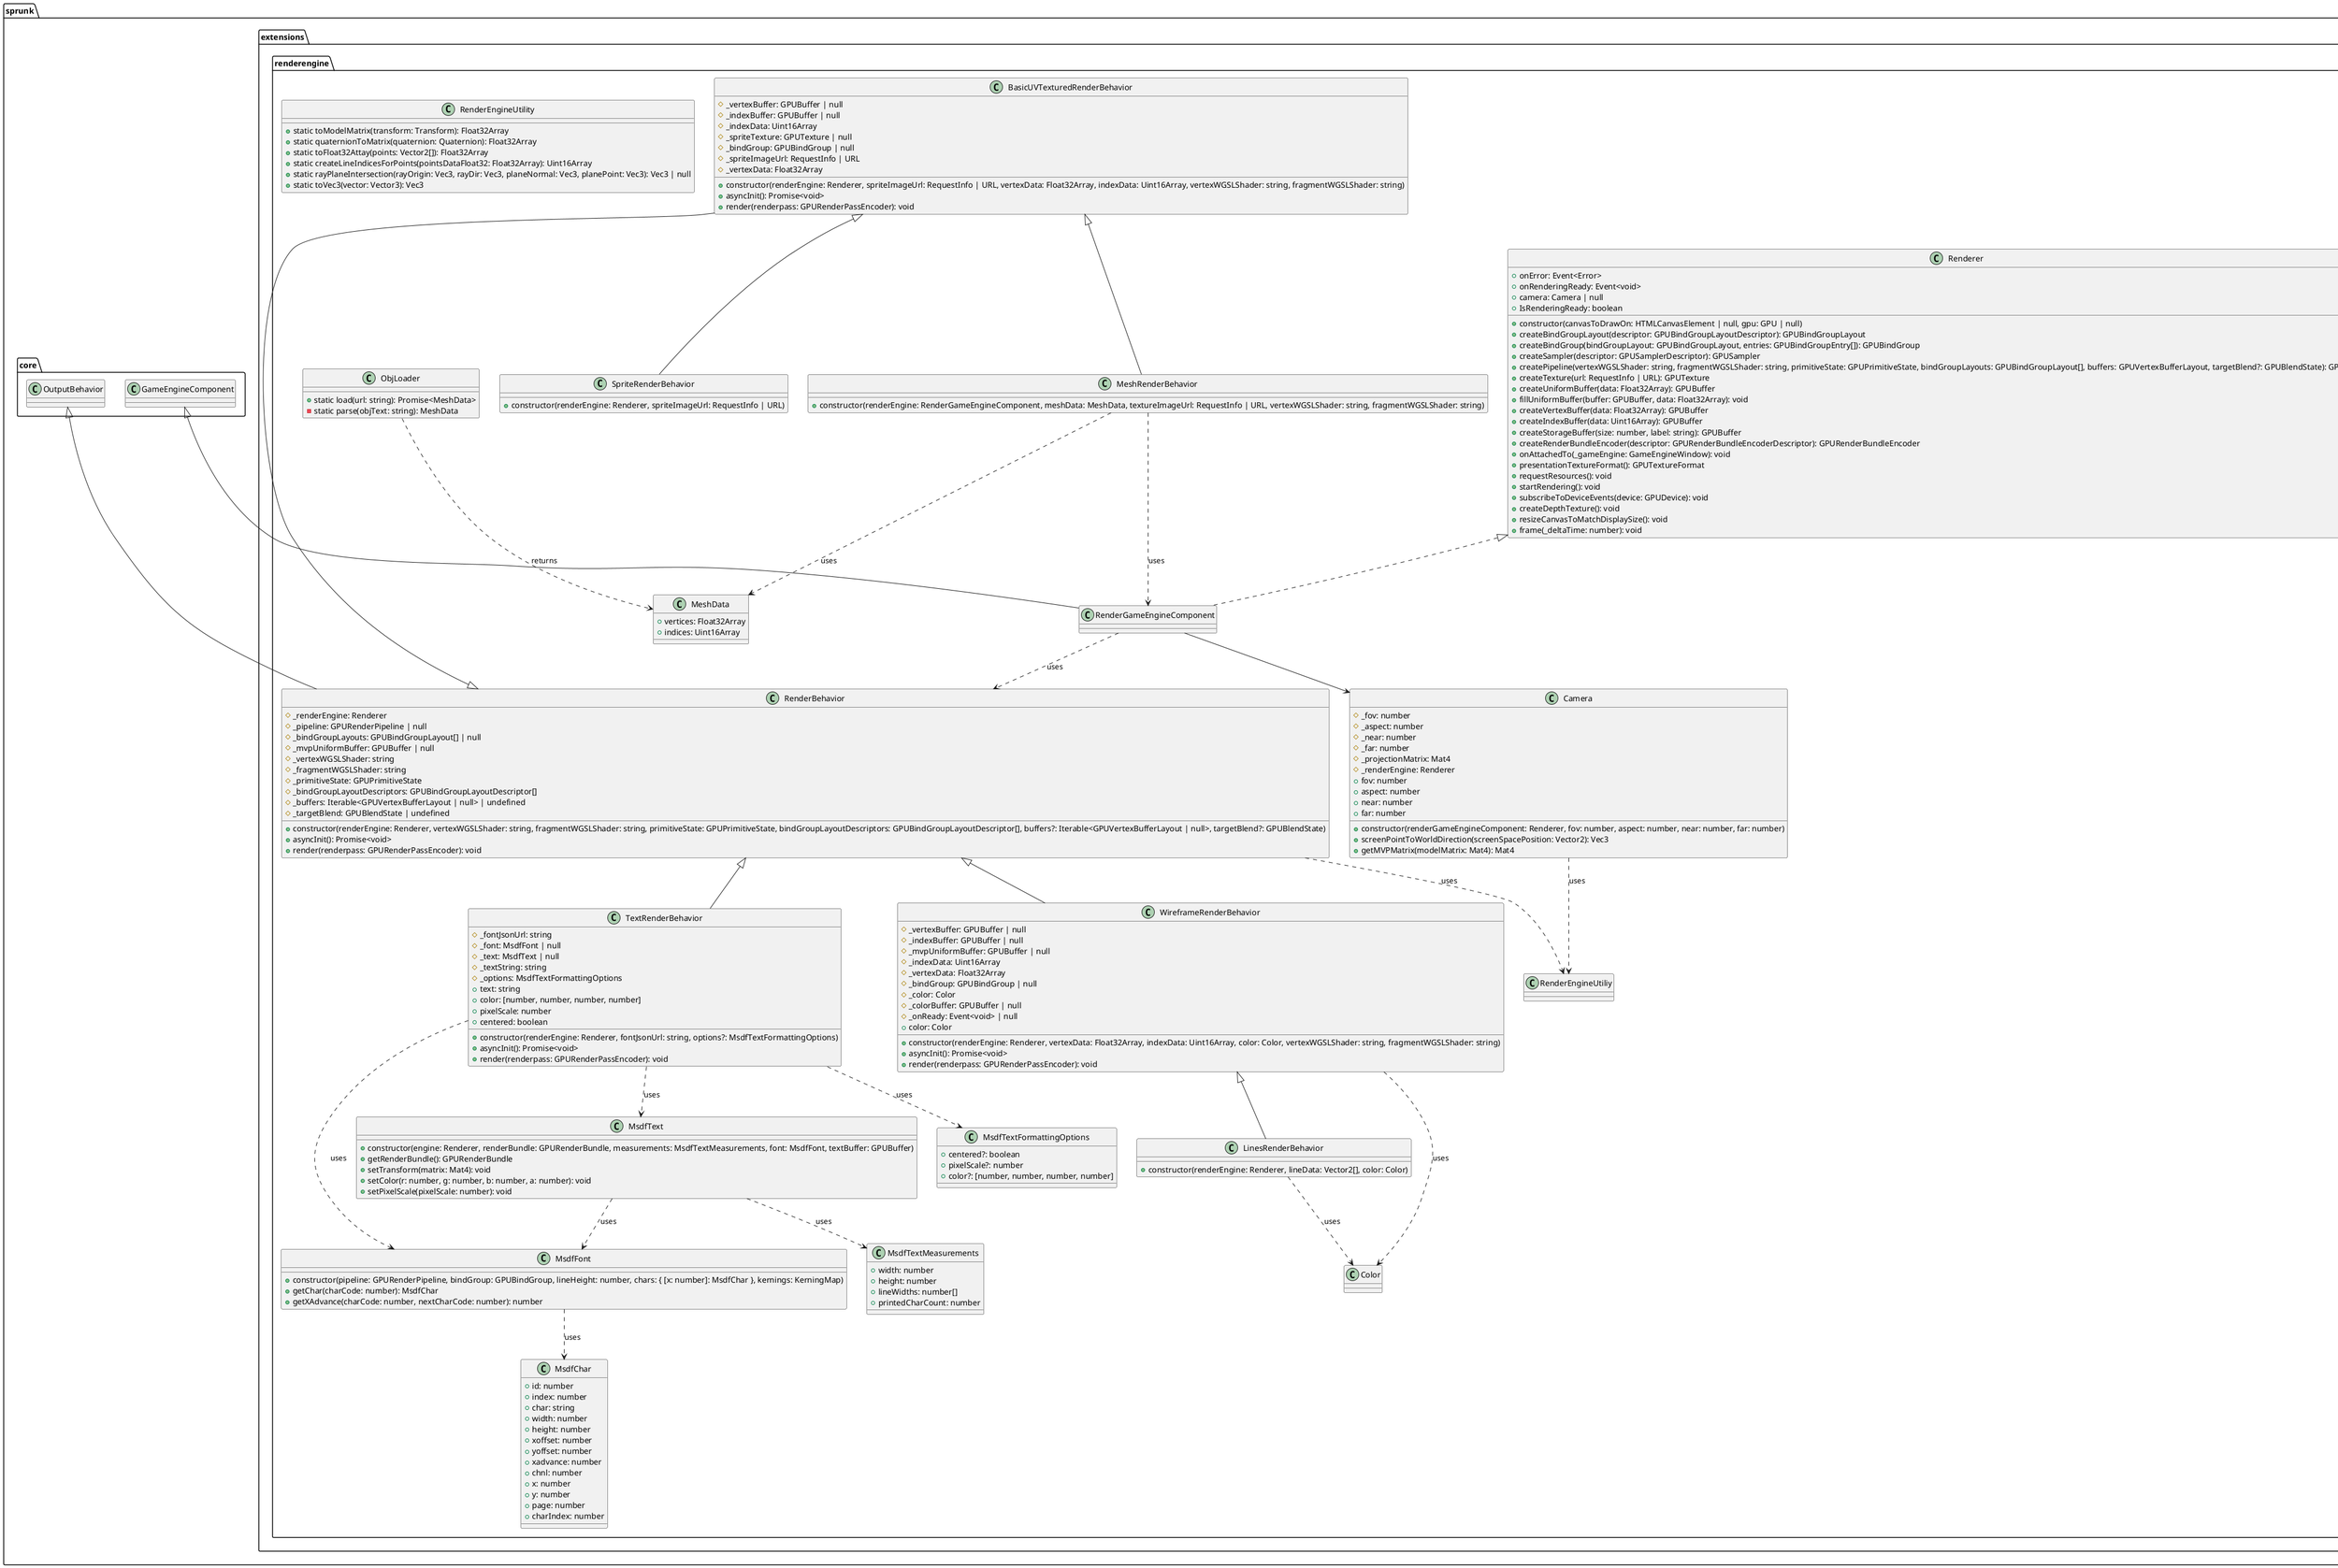 @startuml

package webgpu {
    class GPU
    class GPUDevice
    class GPUBuffer
    class GPUTexture
    class GPURenderPipeline
    class GPUBindGroup
    class GPUBindGroupLayout
    class GPUBindGroupEntry
    class GPUSampler
    class GPURenderPassEncoder
    class GPURenderBundleEncoder
    class GPURenderBundle
    class GPUPrimitiveState
    class GPUBlendState
    class GPUVertexBufferLayout
    class GPUSamplerDescriptor
    class GPUBindGroupLayoutDescriptor
    class GPUTextureFormat
}

package sprunk.core {
    class OutputBehavior
    class GameEngineComponent
}

package sprunk.extensions.renderengine {
    class Renderer {
        +onError: Event<Error>
        +onRenderingReady: Event<void>
        +camera: Camera | null
        +IsRenderingReady: boolean
        +constructor(canvasToDrawOn: HTMLCanvasElement | null, gpu: GPU | null)
        +createBindGroupLayout(descriptor: GPUBindGroupLayoutDescriptor): GPUBindGroupLayout
        +createBindGroup(bindGroupLayout: GPUBindGroupLayout, entries: GPUBindGroupEntry[]): GPUBindGroup
        +createSampler(descriptor: GPUSamplerDescriptor): GPUSampler
        +createPipeline(vertexWGSLShader: string, fragmentWGSLShader: string, primitiveState: GPUPrimitiveState, bindGroupLayouts: GPUBindGroupLayout[], buffers: GPUVertexBufferLayout, targetBlend?: GPUBlendState): GPURenderPipeline
        +createTexture(url: RequestInfo | URL): GPUTexture
        +createUniformBuffer(data: Float32Array): GPUBuffer
        +fillUniformBuffer(buffer: GPUBuffer, data: Float32Array): void
        +createVertexBuffer(data: Float32Array): GPUBuffer
        +createIndexBuffer(data: Uint16Array): GPUBuffer
        +createStorageBuffer(size: number, label: string): GPUBuffer
        +createRenderBundleEncoder(descriptor: GPURenderBundleEncoderDescriptor): GPURenderBundleEncoder
        +onAttachedTo(_gameEngine: GameEngineWindow): void
        +presentationTextureFormat(): GPUTextureFormat
        +requestResources(): void
        +startRendering(): void
        +subscribeToDeviceEvents(device: GPUDevice): void
        +createDepthTexture(): void
        +resizeCanvasToMatchDisplaySize(): void
        +frame(_deltaTime: number): void
    }

    class RenderBehavior {
        #_renderEngine: Renderer
        #_pipeline: GPURenderPipeline | null
        #_bindGroupLayouts: GPUBindGroupLayout[] | null
        #_mvpUniformBuffer: GPUBuffer | null
        #_vertexWGSLShader: string
        #_fragmentWGSLShader: string
        #_primitiveState: GPUPrimitiveState
        #_bindGroupLayoutDescriptors: GPUBindGroupLayoutDescriptor[]
        #_buffers: Iterable<GPUVertexBufferLayout | null> | undefined
        #_targetBlend: GPUBlendState | undefined
        +constructor(renderEngine: Renderer, vertexWGSLShader: string, fragmentWGSLShader: string, primitiveState: GPUPrimitiveState, bindGroupLayoutDescriptors: GPUBindGroupLayoutDescriptor[], buffers?: Iterable<GPUVertexBufferLayout | null>, targetBlend?: GPUBlendState)
        +asyncInit(): Promise<void>
        +render(renderpass: GPURenderPassEncoder): void
    }

    class Camera {
        #_fov: number
        #_aspect: number
        #_near: number
        #_far: number
        #_projectionMatrix: Mat4
        #_renderEngine: Renderer
        +constructor(renderGameEngineComponent: Renderer, fov: number, aspect: number, near: number, far: number)
        +screenPointToWorldDirection(screenSpacePosition: Vector2): Vec3
        +getMVPMatrix(modelMatrix: Mat4): Mat4
        +fov: number
        +aspect: number
        +near: number
        +far: number
    }

    class RenderEngineUtility {
        +static toModelMatrix(transform: Transform): Float32Array
        +static quaternionToMatrix(quaternion: Quaternion): Float32Array
        +static toFloat32Attay(points: Vector2[]): Float32Array
        +static createLineIndicesForPoints(pointsDataFloat32: Float32Array): Uint16Array
        +static rayPlaneIntersection(rayOrigin: Vec3, rayDir: Vec3, planeNormal: Vec3, planePoint: Vec3): Vec3 | null
        +static toVec3(vector: Vector3): Vec3
    }

    class SpriteRenderBehavior {
        +constructor(renderEngine: Renderer, spriteImageUrl: RequestInfo | URL)
    }

    class BasicUVTexturedRenderBehavior {
        #_vertexBuffer: GPUBuffer | null
        #_indexBuffer: GPUBuffer | null
        #_indexData: Uint16Array
        #_spriteTexture: GPUTexture | null
        #_bindGroup: GPUBindGroup | null
        #_spriteImageUrl: RequestInfo | URL
        #_vertexData: Float32Array
        +constructor(renderEngine: Renderer, spriteImageUrl: RequestInfo | URL, vertexData: Float32Array, indexData: Uint16Array, vertexWGSLShader: string, fragmentWGSLShader: string)
        +asyncInit(): Promise<void>
        +render(renderpass: GPURenderPassEncoder): void
    }

    class TextRenderBehavior {
        #_fontJsonUrl: string
        #_font: MsdfFont | null
        #_text: MsdfText | null
        #_textString: string
        #_options: MsdfTextFormattingOptions
        +constructor(renderEngine: Renderer, fontJsonUrl: string, options?: MsdfTextFormattingOptions)
        +text: string
        +color: [number, number, number, number]
        +pixelScale: number
        +centered: boolean
        +asyncInit(): Promise<void>
        +render(renderpass: GPURenderPassEncoder): void
    }

    class WireframeRenderBehavior {
        #_vertexBuffer: GPUBuffer | null
        #_indexBuffer: GPUBuffer | null
        #_mvpUniformBuffer: GPUBuffer | null
        #_indexData: Uint16Array
        #_vertexData: Float32Array
        #_bindGroup: GPUBindGroup | null
        #_color: Color
        #_colorBuffer: GPUBuffer | null
        #_onReady: Event<void> | null
        +constructor(renderEngine: Renderer, vertexData: Float32Array, indexData: Uint16Array, color: Color, vertexWGSLShader: string, fragmentWGSLShader: string)
        +asyncInit(): Promise<void>
        +render(renderpass: GPURenderPassEncoder): void
        +color: Color
    }

    class LinesRenderBehavior {
        +constructor(renderEngine: Renderer, lineData: Vector2[], color: Color)
    }

    class ObjLoader {
        +static load(url: string): Promise<MeshData>
        -static parse(objText: string): MeshData
    }

    class MeshData {
        +vertices: Float32Array
        +indices: Uint16Array
    }

    class MeshRenderBehavior {
        +constructor(renderEngine: RenderGameEngineComponent, meshData: MeshData, textureImageUrl: RequestInfo | URL, vertexWGSLShader: string, fragmentWGSLShader: string)
    }

    class MsdfText {
        +constructor(engine: Renderer, renderBundle: GPURenderBundle, measurements: MsdfTextMeasurements, font: MsdfFont, textBuffer: GPUBuffer)
        +getRenderBundle(): GPURenderBundle
        +setTransform(matrix: Mat4): void
        +setColor(r: number, g: number, b: number, a: number): void
        +setPixelScale(pixelScale: number): void
    }

    class MsdfFont {
        +constructor(pipeline: GPURenderPipeline, bindGroup: GPUBindGroup, lineHeight: number, chars: { [x: number]: MsdfChar }, kernings: KerningMap)
        +getChar(charCode: number): MsdfChar
        +getXAdvance(charCode: number, nextCharCode: number): number
    }

    class MsdfChar {
        +id: number
        +index: number
        +char: string
        +width: number
        +height: number
        +xoffset: number
        +yoffset: number
        +xadvance: number
        +chnl: number
        +x: number
        +y: number
        +page: number
        +charIndex: number
    }

    class MsdfTextMeasurements {
        +width: number
        +height: number
        +lineWidths: number[]
        +printedCharCount: number
    }

    class MsdfTextFormattingOptions {
        +centered?: boolean
        +pixelScale?: number
        +color?: [number, number, number, number]
    }


    RenderGameEngineComponent -up-|> GameEngineComponent
    RenderGameEngineComponent .up.|> Renderer
    RenderBehavior -up-|> OutputBehavior
    SpriteRenderBehavior -up-|> BasicUVTexturedRenderBehavior
    BasicUVTexturedRenderBehavior -up-|> RenderBehavior
    TextRenderBehavior -up-|> RenderBehavior
    WireframeRenderBehavior -up-|> RenderBehavior
    LinesRenderBehavior -up-|> WireframeRenderBehavior
    MeshRenderBehavior -up-|> BasicUVTexturedRenderBehavior

    RenderGameEngineComponent --> Camera
    RenderGameEngineComponent ..> RenderBehavior : "uses"
    RenderBehavior ..> RenderEngineUtiliy : "uses"
    Camera ..> RenderEngineUtiliy : "uses"
    WireframeRenderBehavior ..> Color : "uses"
    LinesRenderBehavior ..> Color : "uses"
    ObjLoader ..> MeshData : "returns"
    MeshRenderBehavior ..> MeshData : "uses"
    MeshRenderBehavior ..> RenderGameEngineComponent : "uses"
    TextRenderBehavior ..> MsdfText : "uses"
    TextRenderBehavior ..> MsdfFont : "uses"
    MsdfText ..> MsdfFont : "uses"
    MsdfFont ..> MsdfChar : "uses"
    MsdfText ..> MsdfTextMeasurements : "uses"
    TextRenderBehavior ..> MsdfTextFormattingOptions : "uses"
}
 Renderer ..> webgpu
@enduml